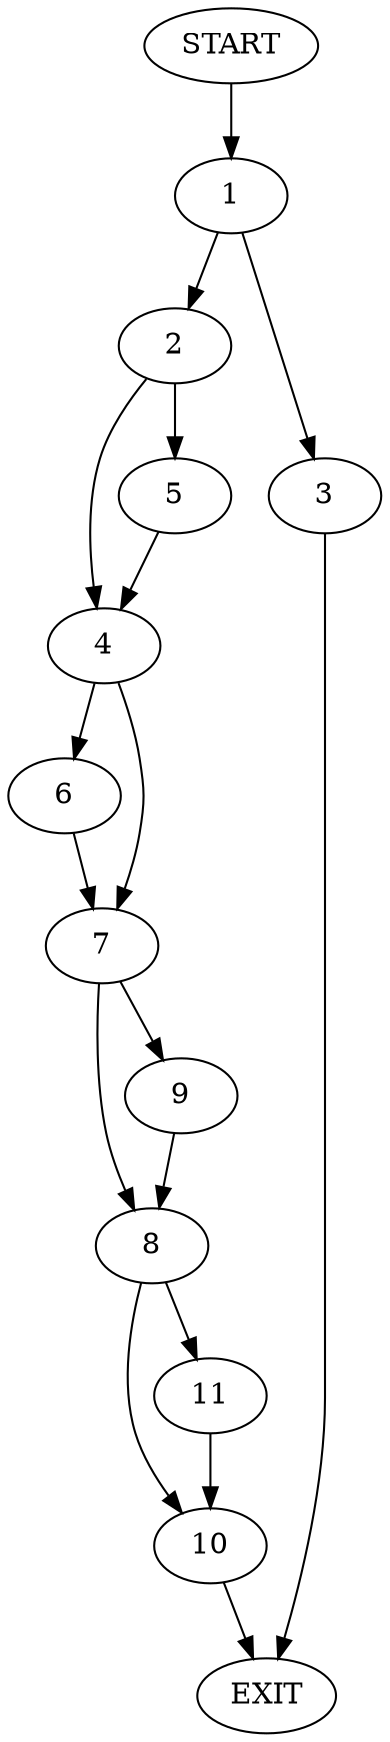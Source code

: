 digraph {
0 [label="START"]
12 [label="EXIT"]
0 -> 1
1 -> 2
1 -> 3
2 -> 4
2 -> 5
3 -> 12
5 -> 4
4 -> 6
4 -> 7
7 -> 8
7 -> 9
6 -> 7
9 -> 8
8 -> 10
8 -> 11
11 -> 10
10 -> 12
}
